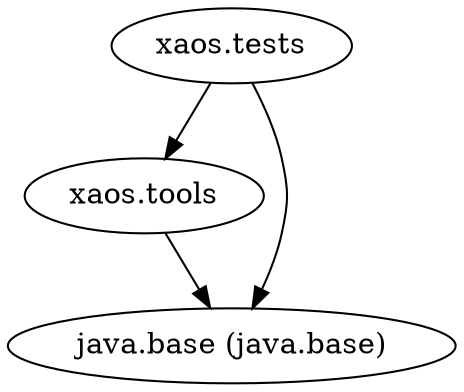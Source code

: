 digraph "summary" {
  "xaos.tools"                                       -> "java.base (java.base)";
  "xaos.tests"                                       -> "java.base (java.base)";
  "xaos.tests"                                       -> "xaos.tools";
}
